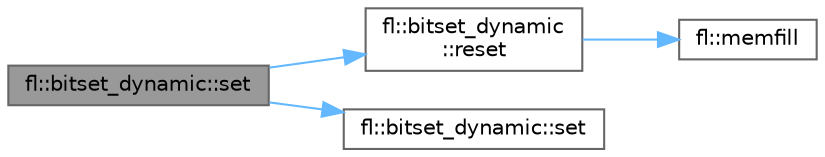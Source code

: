 digraph "fl::bitset_dynamic::set"
{
 // INTERACTIVE_SVG=YES
 // LATEX_PDF_SIZE
  bgcolor="transparent";
  edge [fontname=Helvetica,fontsize=10,labelfontname=Helvetica,labelfontsize=10];
  node [fontname=Helvetica,fontsize=10,shape=box,height=0.2,width=0.4];
  rankdir="LR";
  Node1 [id="Node000001",label="fl::bitset_dynamic::set",height=0.2,width=0.4,color="gray40", fillcolor="grey60", style="filled", fontcolor="black",tooltip=" "];
  Node1 -> Node2 [id="edge1_Node000001_Node000002",color="steelblue1",style="solid",tooltip=" "];
  Node2 [id="Node000002",label="fl::bitset_dynamic\l::reset",height=0.2,width=0.4,color="grey40", fillcolor="white", style="filled",URL="$d3/d56/classfl_1_1bitset__dynamic_a9ef91498382e96361521ffa153f5b3c3.html#a9ef91498382e96361521ffa153f5b3c3",tooltip=" "];
  Node2 -> Node3 [id="edge2_Node000002_Node000003",color="steelblue1",style="solid",tooltip=" "];
  Node3 [id="Node000003",label="fl::memfill",height=0.2,width=0.4,color="grey40", fillcolor="white", style="filled",URL="$d4/d36/namespacefl_a4b8a9d50bb843c25b6392094c34e7fb1.html#a4b8a9d50bb843c25b6392094c34e7fb1",tooltip=" "];
  Node1 -> Node4 [id="edge3_Node000001_Node000004",color="steelblue1",style="solid",tooltip=" "];
  Node4 [id="Node000004",label="fl::bitset_dynamic::set",height=0.2,width=0.4,color="grey40", fillcolor="white", style="filled",URL="$d3/d56/classfl_1_1bitset__dynamic_a37d447892548cd589f2b252366a52ea8.html#a37d447892548cd589f2b252366a52ea8",tooltip=" "];
}
